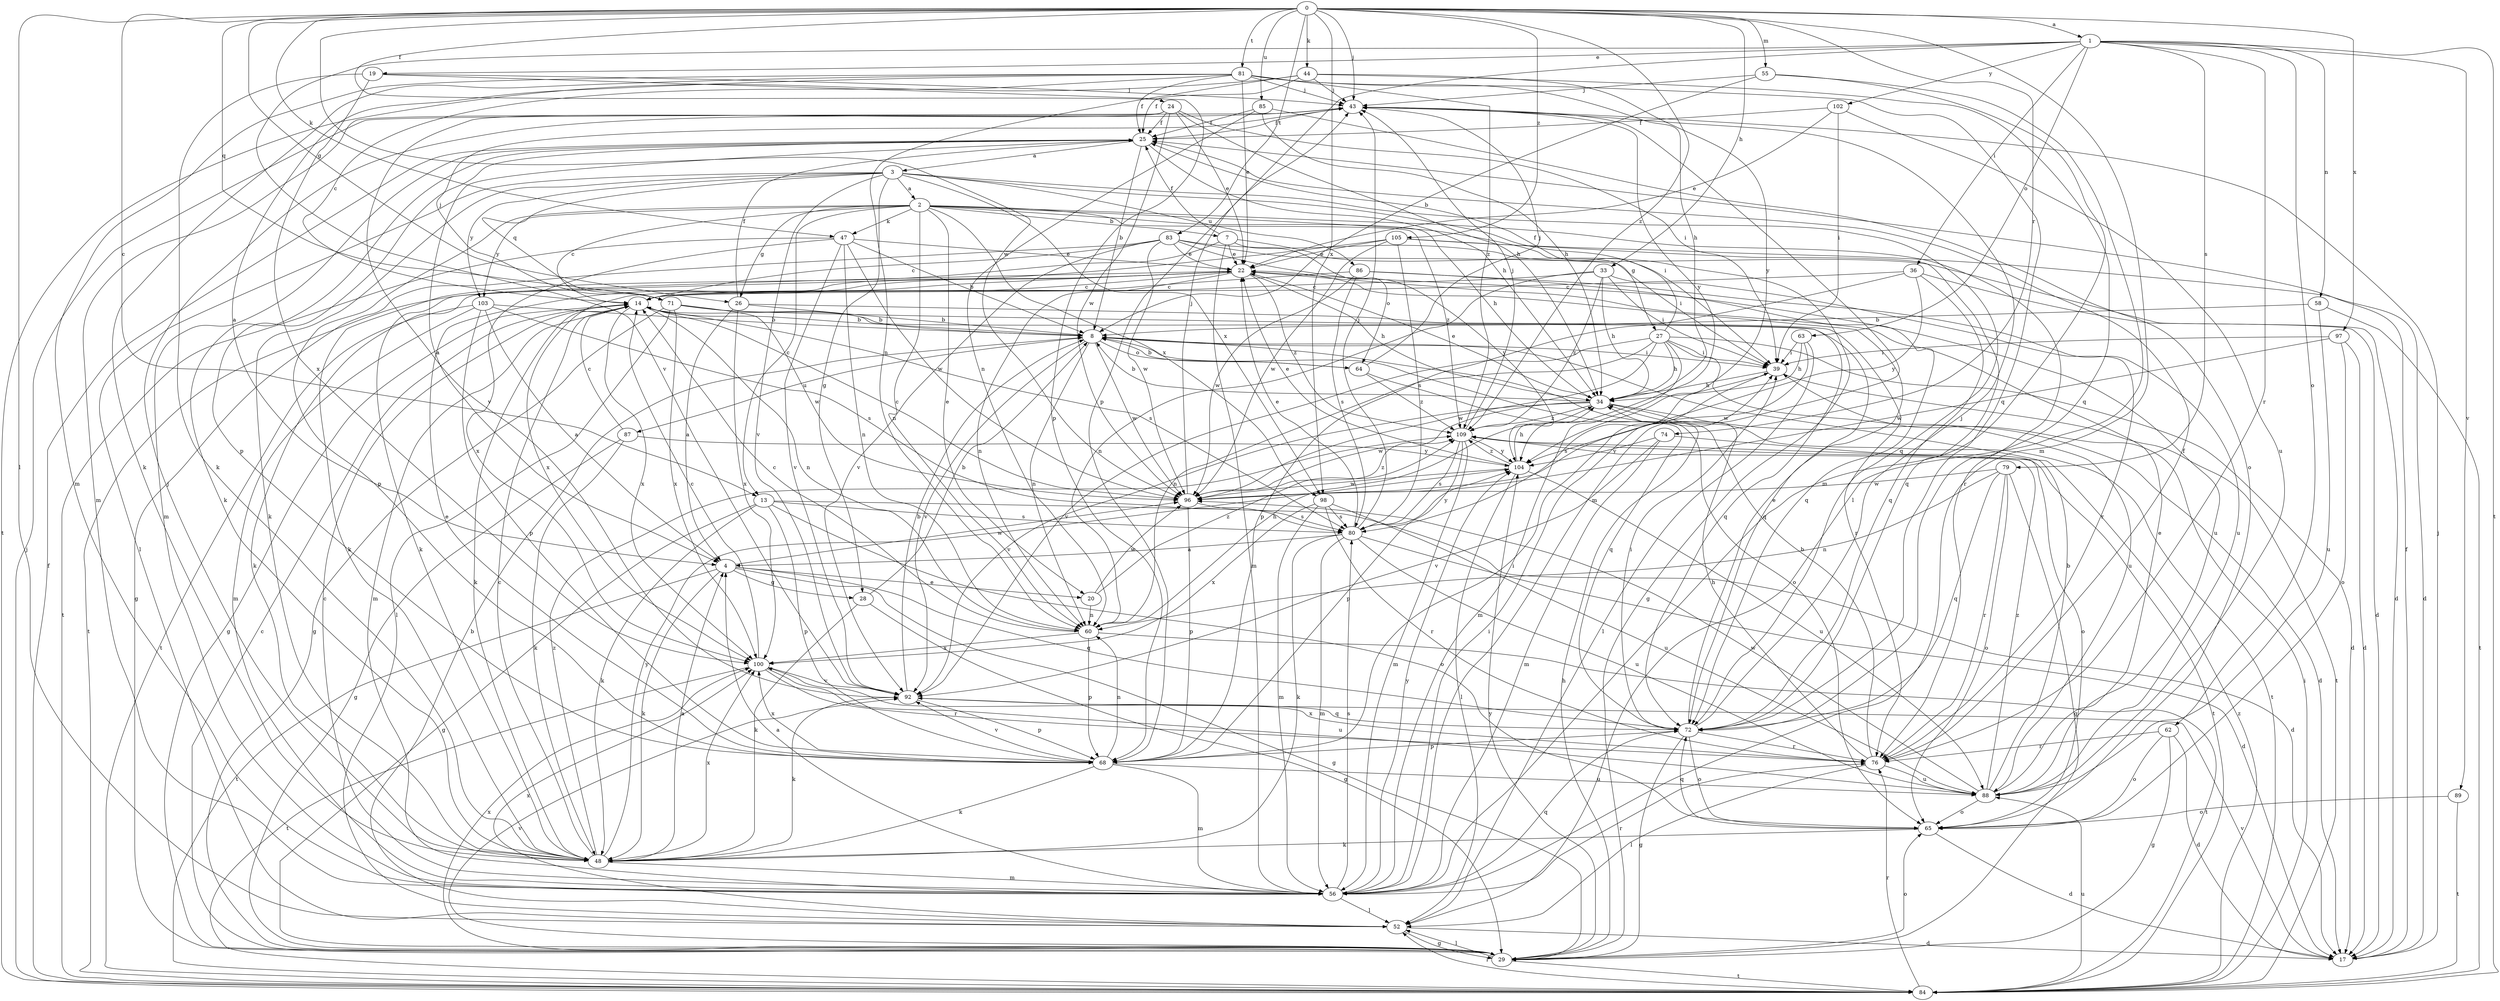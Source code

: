 strict digraph  {
0;
1;
2;
3;
4;
7;
8;
13;
14;
17;
19;
20;
22;
24;
25;
26;
27;
28;
29;
33;
34;
36;
39;
43;
44;
47;
48;
52;
55;
56;
58;
60;
62;
63;
64;
65;
68;
71;
72;
74;
76;
79;
80;
81;
83;
84;
85;
86;
87;
88;
89;
92;
96;
97;
98;
100;
102;
103;
104;
105;
109;
0 -> 1  [label=a];
0 -> 13  [label=c];
0 -> 24  [label=f];
0 -> 26  [label=g];
0 -> 33  [label=h];
0 -> 43  [label=j];
0 -> 44  [label=k];
0 -> 47  [label=k];
0 -> 52  [label=l];
0 -> 55  [label=m];
0 -> 56  [label=m];
0 -> 71  [label=q];
0 -> 74  [label=r];
0 -> 81  [label=t];
0 -> 83  [label=t];
0 -> 85  [label=u];
0 -> 96  [label=w];
0 -> 97  [label=x];
0 -> 98  [label=x];
0 -> 105  [label=z];
0 -> 109  [label=z];
1 -> 19  [label=e];
1 -> 36  [label=i];
1 -> 58  [label=n];
1 -> 62  [label=o];
1 -> 63  [label=o];
1 -> 68  [label=p];
1 -> 76  [label=r];
1 -> 79  [label=s];
1 -> 84  [label=t];
1 -> 89  [label=v];
1 -> 92  [label=v];
1 -> 102  [label=y];
2 -> 7  [label=b];
2 -> 13  [label=c];
2 -> 14  [label=c];
2 -> 20  [label=e];
2 -> 26  [label=g];
2 -> 27  [label=g];
2 -> 34  [label=h];
2 -> 47  [label=k];
2 -> 60  [label=n];
2 -> 68  [label=p];
2 -> 76  [label=r];
2 -> 98  [label=x];
2 -> 103  [label=y];
2 -> 109  [label=z];
3 -> 2  [label=a];
3 -> 28  [label=g];
3 -> 39  [label=i];
3 -> 48  [label=k];
3 -> 52  [label=l];
3 -> 71  [label=q];
3 -> 72  [label=q];
3 -> 86  [label=u];
3 -> 92  [label=v];
3 -> 98  [label=x];
3 -> 103  [label=y];
4 -> 20  [label=e];
4 -> 28  [label=g];
4 -> 29  [label=g];
4 -> 48  [label=k];
4 -> 72  [label=q];
4 -> 84  [label=t];
4 -> 96  [label=w];
7 -> 22  [label=e];
7 -> 25  [label=f];
7 -> 29  [label=g];
7 -> 48  [label=k];
7 -> 56  [label=m];
7 -> 64  [label=o];
8 -> 39  [label=i];
8 -> 60  [label=n];
8 -> 64  [label=o];
8 -> 65  [label=o];
8 -> 87  [label=u];
8 -> 92  [label=v];
8 -> 96  [label=w];
13 -> 17  [label=d];
13 -> 29  [label=g];
13 -> 48  [label=k];
13 -> 65  [label=o];
13 -> 68  [label=p];
13 -> 80  [label=s];
14 -> 8  [label=b];
14 -> 29  [label=g];
14 -> 48  [label=k];
14 -> 56  [label=m];
14 -> 60  [label=n];
14 -> 72  [label=q];
14 -> 80  [label=s];
14 -> 100  [label=x];
17 -> 25  [label=f];
17 -> 43  [label=j];
17 -> 92  [label=v];
19 -> 43  [label=j];
19 -> 48  [label=k];
19 -> 68  [label=p];
19 -> 100  [label=x];
20 -> 60  [label=n];
20 -> 96  [label=w];
20 -> 109  [label=z];
22 -> 14  [label=c];
22 -> 34  [label=h];
22 -> 48  [label=k];
22 -> 60  [label=n];
22 -> 84  [label=t];
22 -> 88  [label=u];
22 -> 100  [label=x];
22 -> 109  [label=z];
24 -> 22  [label=e];
24 -> 25  [label=f];
24 -> 34  [label=h];
24 -> 39  [label=i];
24 -> 56  [label=m];
24 -> 92  [label=v];
24 -> 96  [label=w];
25 -> 3  [label=a];
25 -> 4  [label=a];
25 -> 8  [label=b];
25 -> 34  [label=h];
25 -> 48  [label=k];
25 -> 56  [label=m];
25 -> 68  [label=p];
26 -> 4  [label=a];
26 -> 8  [label=b];
26 -> 25  [label=f];
26 -> 76  [label=r];
26 -> 100  [label=x];
27 -> 17  [label=d];
27 -> 25  [label=f];
27 -> 34  [label=h];
27 -> 39  [label=i];
27 -> 56  [label=m];
27 -> 60  [label=n];
27 -> 88  [label=u];
27 -> 92  [label=v];
27 -> 96  [label=w];
28 -> 8  [label=b];
28 -> 29  [label=g];
28 -> 48  [label=k];
29 -> 14  [label=c];
29 -> 34  [label=h];
29 -> 52  [label=l];
29 -> 65  [label=o];
29 -> 84  [label=t];
29 -> 92  [label=v];
29 -> 100  [label=x];
29 -> 104  [label=y];
33 -> 14  [label=c];
33 -> 34  [label=h];
33 -> 39  [label=i];
33 -> 60  [label=n];
33 -> 76  [label=r];
33 -> 109  [label=z];
34 -> 8  [label=b];
34 -> 17  [label=d];
34 -> 22  [label=e];
34 -> 84  [label=t];
34 -> 92  [label=v];
34 -> 96  [label=w];
34 -> 109  [label=z];
36 -> 14  [label=c];
36 -> 17  [label=d];
36 -> 68  [label=p];
36 -> 72  [label=q];
36 -> 104  [label=y];
39 -> 34  [label=h];
39 -> 80  [label=s];
39 -> 84  [label=t];
43 -> 25  [label=f];
43 -> 56  [label=m];
43 -> 104  [label=y];
44 -> 25  [label=f];
44 -> 43  [label=j];
44 -> 60  [label=n];
44 -> 72  [label=q];
44 -> 84  [label=t];
44 -> 104  [label=y];
47 -> 8  [label=b];
47 -> 22  [label=e];
47 -> 60  [label=n];
47 -> 84  [label=t];
47 -> 92  [label=v];
47 -> 96  [label=w];
47 -> 100  [label=x];
48 -> 4  [label=a];
48 -> 14  [label=c];
48 -> 43  [label=j];
48 -> 56  [label=m];
48 -> 100  [label=x];
48 -> 104  [label=y];
48 -> 109  [label=z];
52 -> 8  [label=b];
52 -> 17  [label=d];
52 -> 29  [label=g];
52 -> 100  [label=x];
55 -> 8  [label=b];
55 -> 43  [label=j];
55 -> 52  [label=l];
55 -> 56  [label=m];
56 -> 4  [label=a];
56 -> 14  [label=c];
56 -> 39  [label=i];
56 -> 52  [label=l];
56 -> 72  [label=q];
56 -> 76  [label=r];
56 -> 80  [label=s];
56 -> 104  [label=y];
58 -> 8  [label=b];
58 -> 84  [label=t];
58 -> 88  [label=u];
60 -> 14  [label=c];
60 -> 34  [label=h];
60 -> 68  [label=p];
60 -> 84  [label=t];
60 -> 100  [label=x];
62 -> 17  [label=d];
62 -> 29  [label=g];
62 -> 65  [label=o];
62 -> 76  [label=r];
63 -> 34  [label=h];
63 -> 39  [label=i];
63 -> 52  [label=l];
63 -> 96  [label=w];
64 -> 8  [label=b];
64 -> 43  [label=j];
64 -> 72  [label=q];
64 -> 109  [label=z];
65 -> 17  [label=d];
65 -> 48  [label=k];
65 -> 72  [label=q];
68 -> 22  [label=e];
68 -> 39  [label=i];
68 -> 48  [label=k];
68 -> 56  [label=m];
68 -> 60  [label=n];
68 -> 88  [label=u];
68 -> 92  [label=v];
68 -> 100  [label=x];
71 -> 8  [label=b];
71 -> 29  [label=g];
71 -> 43  [label=j];
71 -> 52  [label=l];
71 -> 72  [label=q];
71 -> 96  [label=w];
71 -> 100  [label=x];
72 -> 22  [label=e];
72 -> 29  [label=g];
72 -> 39  [label=i];
72 -> 43  [label=j];
72 -> 65  [label=o];
72 -> 68  [label=p];
72 -> 76  [label=r];
74 -> 56  [label=m];
74 -> 65  [label=o];
74 -> 92  [label=v];
74 -> 104  [label=y];
76 -> 8  [label=b];
76 -> 25  [label=f];
76 -> 34  [label=h];
76 -> 52  [label=l];
76 -> 88  [label=u];
76 -> 100  [label=x];
79 -> 29  [label=g];
79 -> 60  [label=n];
79 -> 65  [label=o];
79 -> 72  [label=q];
79 -> 76  [label=r];
79 -> 96  [label=w];
80 -> 4  [label=a];
80 -> 17  [label=d];
80 -> 22  [label=e];
80 -> 43  [label=j];
80 -> 48  [label=k];
80 -> 56  [label=m];
80 -> 88  [label=u];
80 -> 104  [label=y];
81 -> 4  [label=a];
81 -> 14  [label=c];
81 -> 22  [label=e];
81 -> 25  [label=f];
81 -> 34  [label=h];
81 -> 43  [label=j];
81 -> 48  [label=k];
81 -> 56  [label=m];
81 -> 72  [label=q];
81 -> 109  [label=z];
83 -> 14  [label=c];
83 -> 17  [label=d];
83 -> 22  [label=e];
83 -> 29  [label=g];
83 -> 39  [label=i];
83 -> 92  [label=v];
83 -> 96  [label=w];
83 -> 104  [label=y];
84 -> 25  [label=f];
84 -> 39  [label=i];
84 -> 43  [label=j];
84 -> 52  [label=l];
84 -> 76  [label=r];
84 -> 88  [label=u];
84 -> 109  [label=z];
85 -> 25  [label=f];
85 -> 34  [label=h];
85 -> 60  [label=n];
85 -> 65  [label=o];
86 -> 14  [label=c];
86 -> 72  [label=q];
86 -> 80  [label=s];
86 -> 88  [label=u];
86 -> 96  [label=w];
87 -> 14  [label=c];
87 -> 29  [label=g];
87 -> 48  [label=k];
87 -> 104  [label=y];
88 -> 8  [label=b];
88 -> 22  [label=e];
88 -> 65  [label=o];
88 -> 96  [label=w];
88 -> 109  [label=z];
89 -> 65  [label=o];
89 -> 84  [label=t];
92 -> 8  [label=b];
92 -> 48  [label=k];
92 -> 68  [label=p];
92 -> 72  [label=q];
96 -> 14  [label=c];
96 -> 43  [label=j];
96 -> 68  [label=p];
96 -> 80  [label=s];
96 -> 109  [label=z];
97 -> 17  [label=d];
97 -> 39  [label=i];
97 -> 65  [label=o];
97 -> 96  [label=w];
98 -> 56  [label=m];
98 -> 76  [label=r];
98 -> 80  [label=s];
98 -> 88  [label=u];
98 -> 100  [label=x];
100 -> 14  [label=c];
100 -> 76  [label=r];
100 -> 84  [label=t];
100 -> 88  [label=u];
100 -> 92  [label=v];
102 -> 22  [label=e];
102 -> 25  [label=f];
102 -> 39  [label=i];
102 -> 88  [label=u];
103 -> 4  [label=a];
103 -> 8  [label=b];
103 -> 56  [label=m];
103 -> 68  [label=p];
103 -> 80  [label=s];
103 -> 84  [label=t];
104 -> 22  [label=e];
104 -> 34  [label=h];
104 -> 52  [label=l];
104 -> 88  [label=u];
104 -> 96  [label=w];
104 -> 109  [label=z];
105 -> 17  [label=d];
105 -> 22  [label=e];
105 -> 48  [label=k];
105 -> 72  [label=q];
105 -> 80  [label=s];
105 -> 96  [label=w];
109 -> 43  [label=j];
109 -> 56  [label=m];
109 -> 68  [label=p];
109 -> 80  [label=s];
109 -> 84  [label=t];
109 -> 104  [label=y];
}
